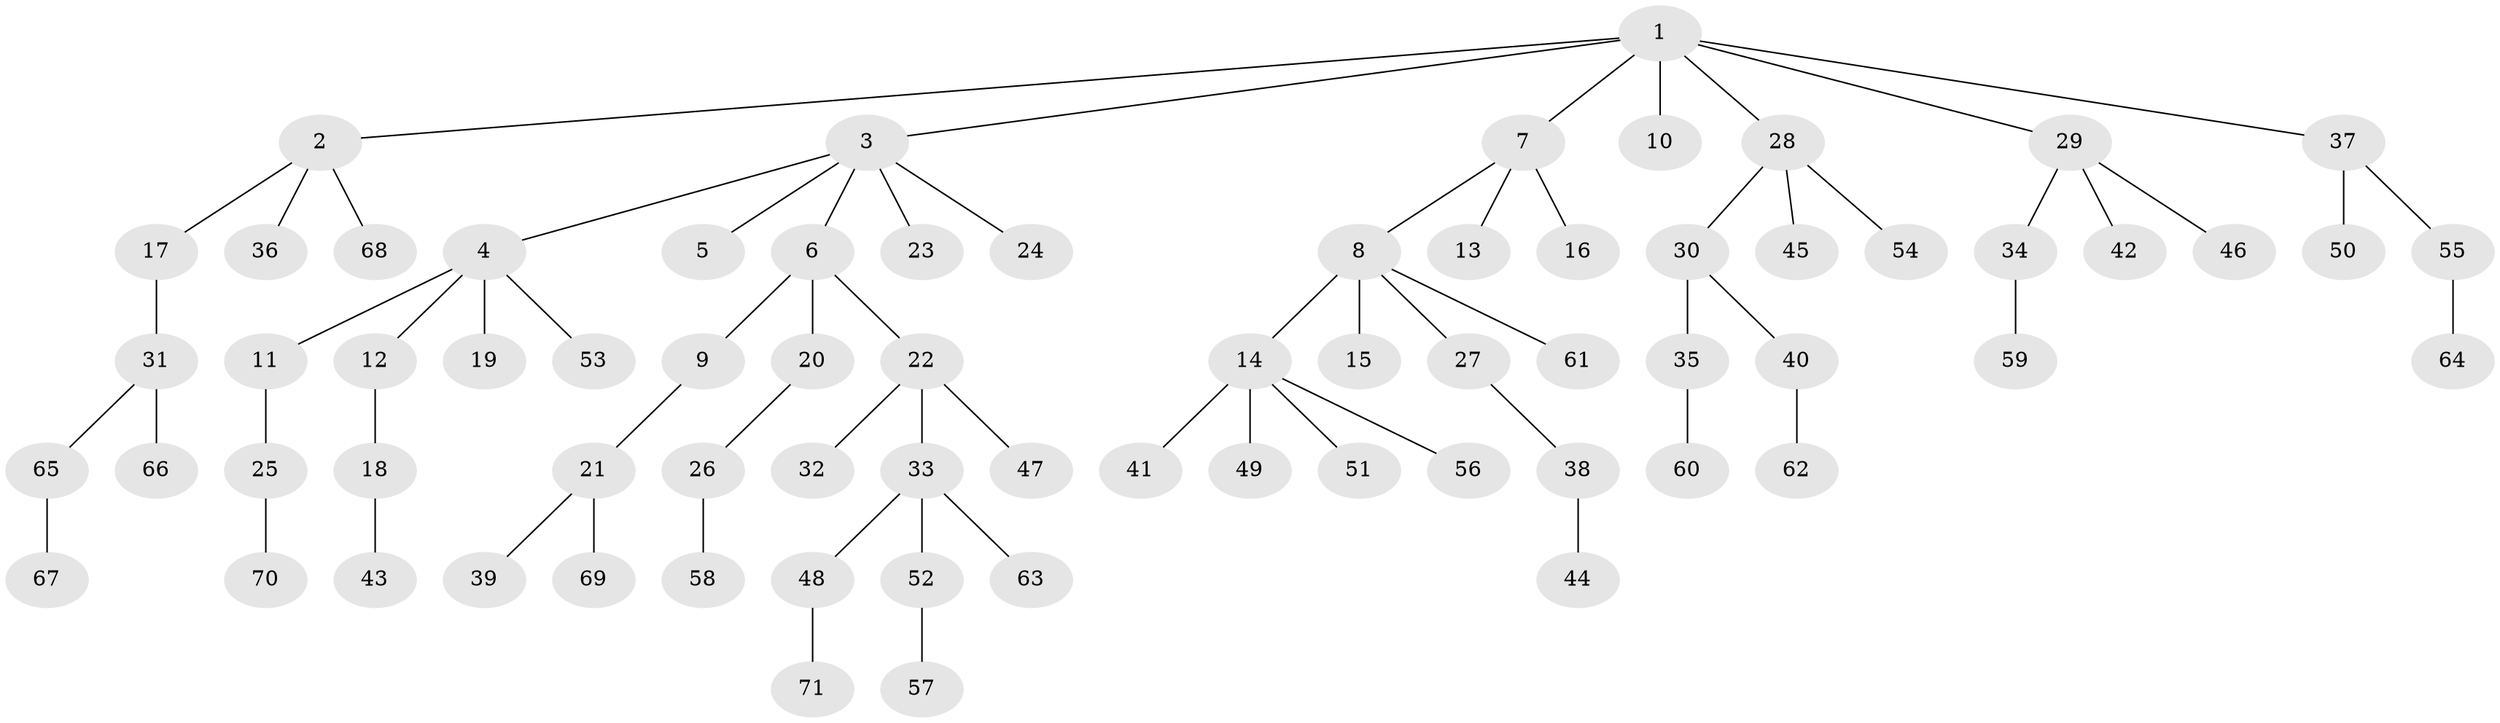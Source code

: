// Generated by graph-tools (version 1.1) at 2025/26/03/09/25 03:26:29]
// undirected, 71 vertices, 70 edges
graph export_dot {
graph [start="1"]
  node [color=gray90,style=filled];
  1;
  2;
  3;
  4;
  5;
  6;
  7;
  8;
  9;
  10;
  11;
  12;
  13;
  14;
  15;
  16;
  17;
  18;
  19;
  20;
  21;
  22;
  23;
  24;
  25;
  26;
  27;
  28;
  29;
  30;
  31;
  32;
  33;
  34;
  35;
  36;
  37;
  38;
  39;
  40;
  41;
  42;
  43;
  44;
  45;
  46;
  47;
  48;
  49;
  50;
  51;
  52;
  53;
  54;
  55;
  56;
  57;
  58;
  59;
  60;
  61;
  62;
  63;
  64;
  65;
  66;
  67;
  68;
  69;
  70;
  71;
  1 -- 2;
  1 -- 3;
  1 -- 7;
  1 -- 10;
  1 -- 28;
  1 -- 29;
  1 -- 37;
  2 -- 17;
  2 -- 36;
  2 -- 68;
  3 -- 4;
  3 -- 5;
  3 -- 6;
  3 -- 23;
  3 -- 24;
  4 -- 11;
  4 -- 12;
  4 -- 19;
  4 -- 53;
  6 -- 9;
  6 -- 20;
  6 -- 22;
  7 -- 8;
  7 -- 13;
  7 -- 16;
  8 -- 14;
  8 -- 15;
  8 -- 27;
  8 -- 61;
  9 -- 21;
  11 -- 25;
  12 -- 18;
  14 -- 41;
  14 -- 49;
  14 -- 51;
  14 -- 56;
  17 -- 31;
  18 -- 43;
  20 -- 26;
  21 -- 39;
  21 -- 69;
  22 -- 32;
  22 -- 33;
  22 -- 47;
  25 -- 70;
  26 -- 58;
  27 -- 38;
  28 -- 30;
  28 -- 45;
  28 -- 54;
  29 -- 34;
  29 -- 42;
  29 -- 46;
  30 -- 35;
  30 -- 40;
  31 -- 65;
  31 -- 66;
  33 -- 48;
  33 -- 52;
  33 -- 63;
  34 -- 59;
  35 -- 60;
  37 -- 50;
  37 -- 55;
  38 -- 44;
  40 -- 62;
  48 -- 71;
  52 -- 57;
  55 -- 64;
  65 -- 67;
}
